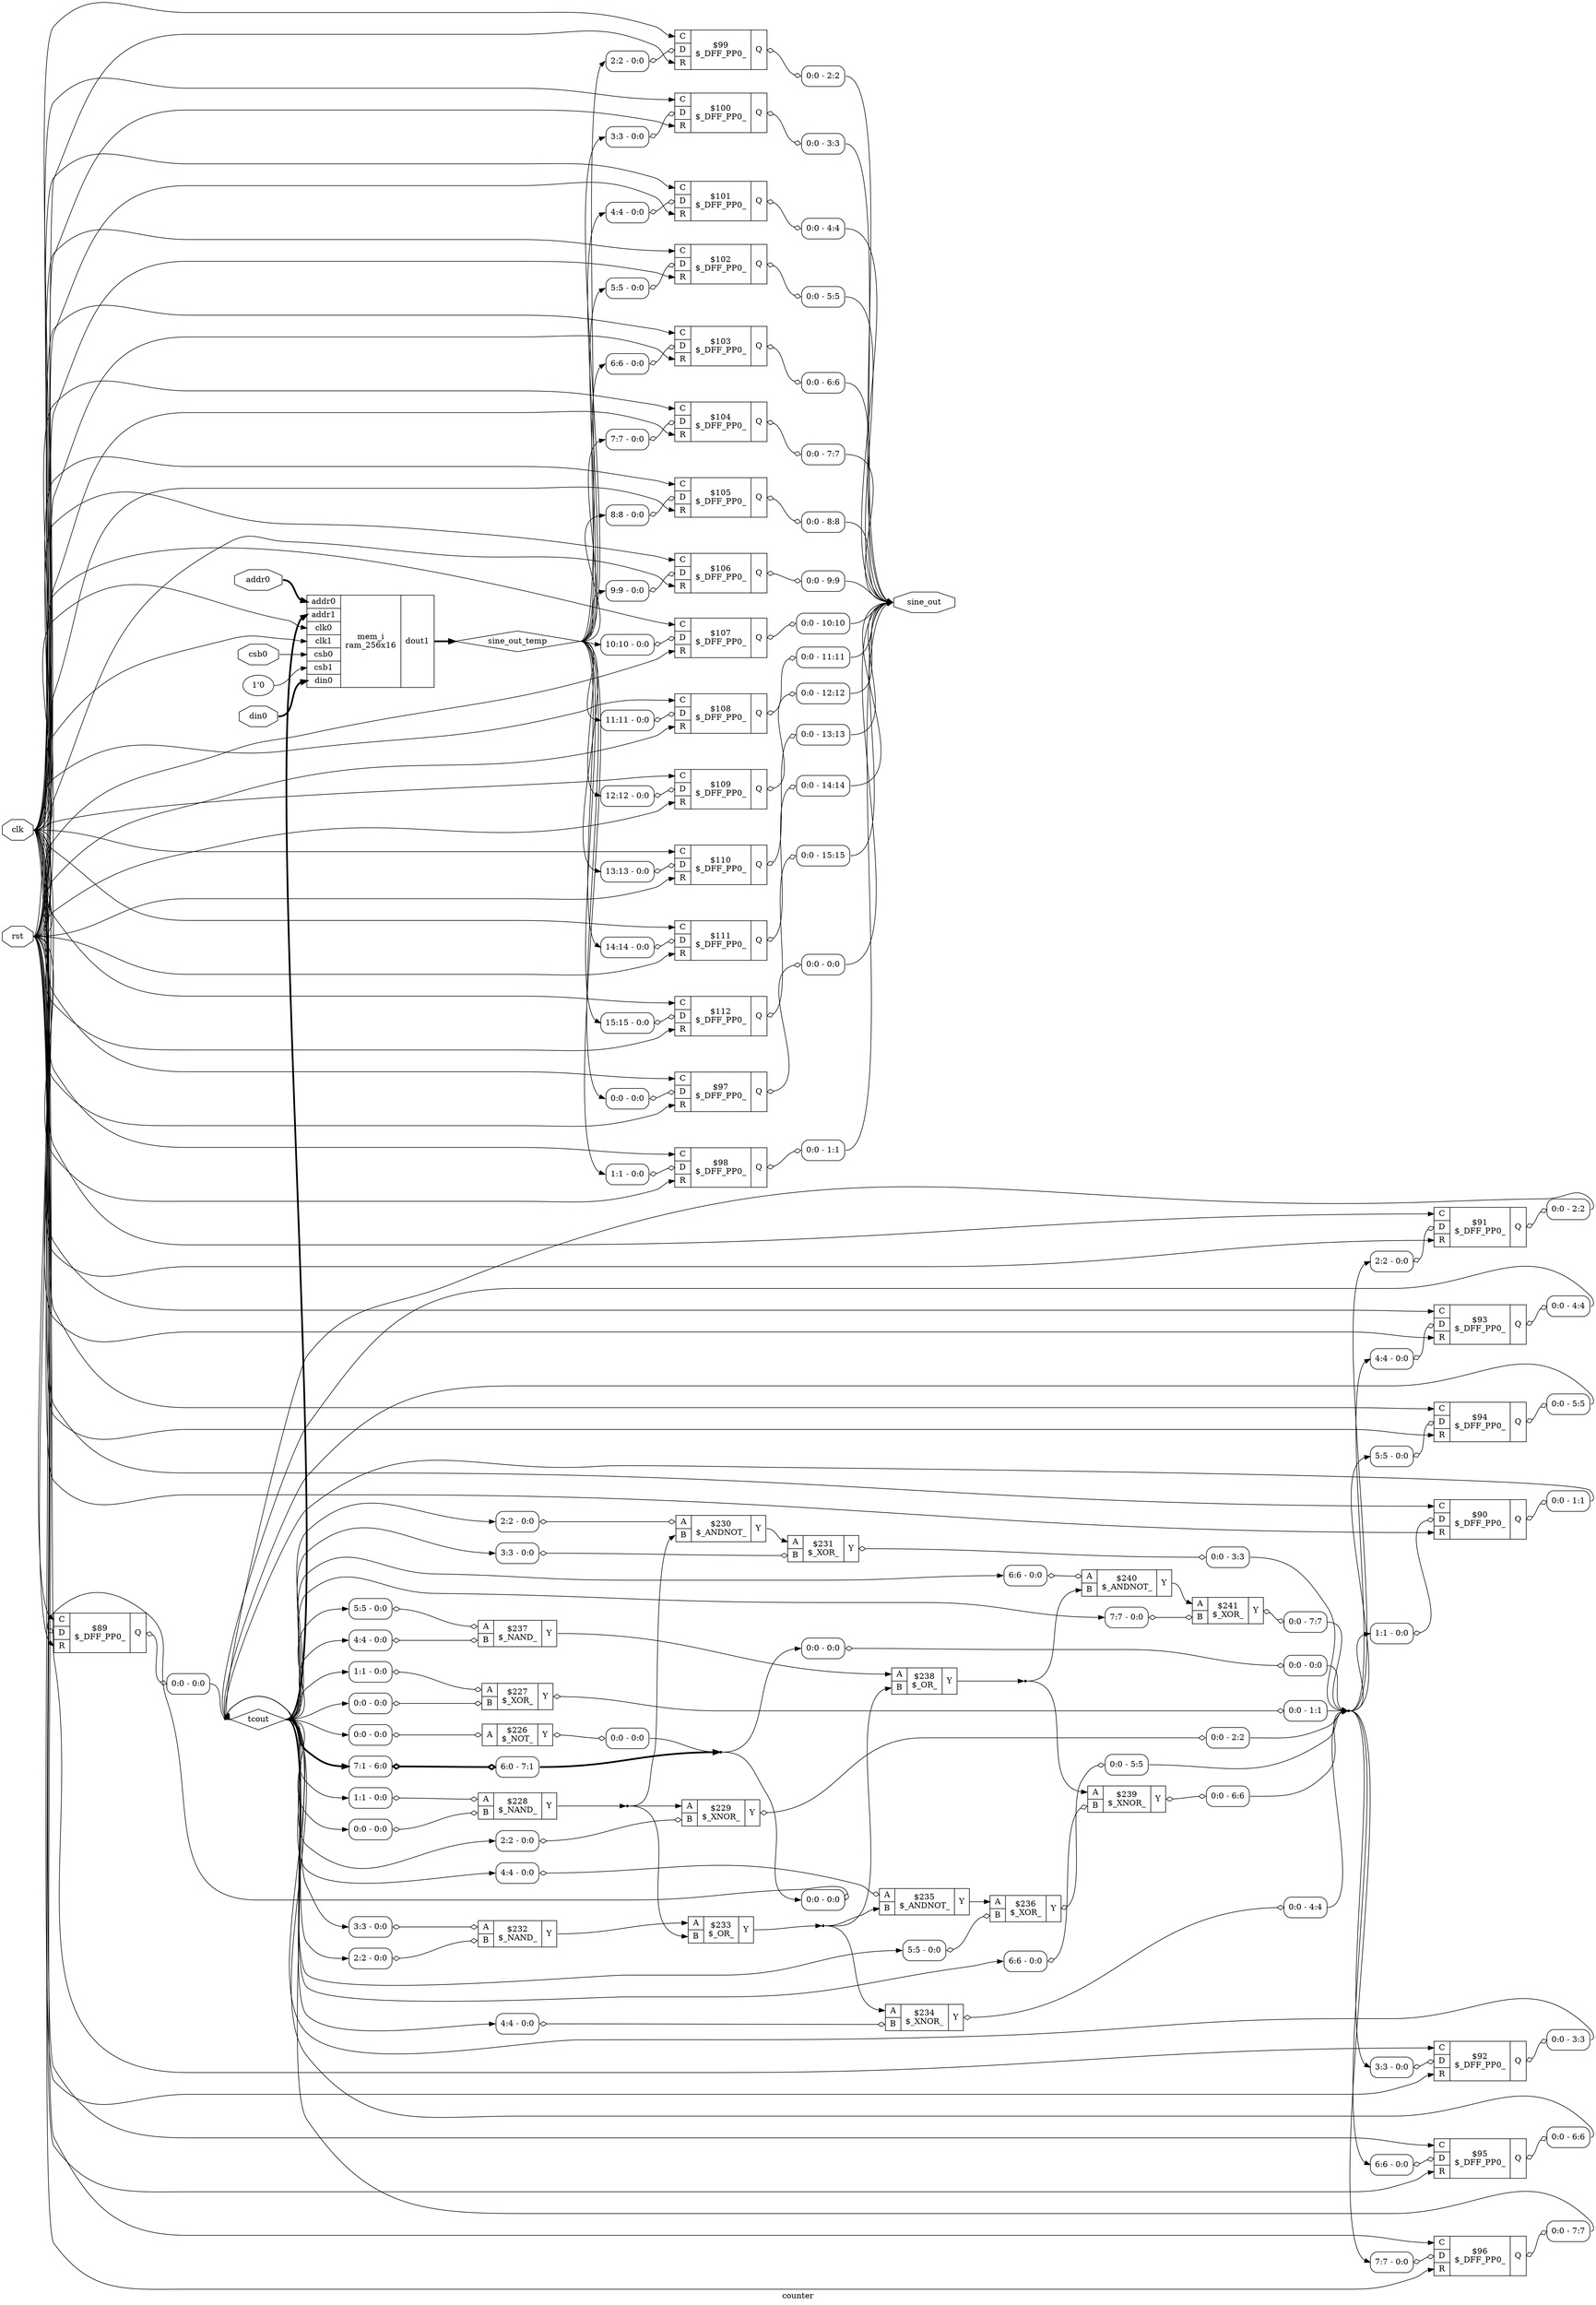 digraph "counter" {
label="counter";
rankdir="LR";
remincross=true;
n11 [ shape=octagon, label="addr0", color="black", fontcolor="black"];
n12 [ shape=octagon, label="clk", color="black", fontcolor="black"];
n13 [ shape=octagon, label="csb0", color="black", fontcolor="black"];
n14 [ shape=octagon, label="din0", color="black", fontcolor="black"];
n15 [ shape=octagon, label="rst", color="black", fontcolor="black"];
n16 [ shape=octagon, label="sine_out", color="black", fontcolor="black"];
n17 [ shape=diamond, label="sine_out_temp", color="black", fontcolor="black"];
n18 [ shape=diamond, label="tcout", color="black", fontcolor="black"];
c21 [ shape=record, label="{{<p19> A}|$226\n$_NOT_|{<p20> Y}}",  ];
x0 [ shape=record, style=rounded, label="<s0> 0:0 - 0:0 ", color="black", fontcolor="black" ];
x0:e -> c21:p19:w [arrowhead=odiamond, arrowtail=odiamond, dir=both, color="black", fontcolor="black", label=""];
x1 [ shape=record, style=rounded, label="<s0> 0:0 - 0:0 ", color="black", fontcolor="black" ];
c21:p20:e -> x1:w [arrowhead=odiamond, arrowtail=odiamond, dir=both, color="black", fontcolor="black", label=""];
c23 [ shape=record, label="{{<p19> A|<p22> B}|$227\n$_XOR_|{<p20> Y}}",  ];
x2 [ shape=record, style=rounded, label="<s0> 1:1 - 0:0 ", color="black", fontcolor="black" ];
x2:e -> c23:p19:w [arrowhead=odiamond, arrowtail=odiamond, dir=both, color="black", fontcolor="black", label=""];
x3 [ shape=record, style=rounded, label="<s0> 0:0 - 0:0 ", color="black", fontcolor="black" ];
x3:e -> c23:p22:w [arrowhead=odiamond, arrowtail=odiamond, dir=both, color="black", fontcolor="black", label=""];
x4 [ shape=record, style=rounded, label="<s0> 0:0 - 1:1 ", color="black", fontcolor="black" ];
c23:p20:e -> x4:w [arrowhead=odiamond, arrowtail=odiamond, dir=both, color="black", fontcolor="black", label=""];
c24 [ shape=record, label="{{<p19> A|<p22> B}|$228\n$_NAND_|{<p20> Y}}",  ];
x5 [ shape=record, style=rounded, label="<s0> 1:1 - 0:0 ", color="black", fontcolor="black" ];
x5:e -> c24:p19:w [arrowhead=odiamond, arrowtail=odiamond, dir=both, color="black", fontcolor="black", label=""];
x6 [ shape=record, style=rounded, label="<s0> 0:0 - 0:0 ", color="black", fontcolor="black" ];
x6:e -> c24:p22:w [arrowhead=odiamond, arrowtail=odiamond, dir=both, color="black", fontcolor="black", label=""];
c25 [ shape=record, label="{{<p19> A|<p22> B}|$229\n$_XNOR_|{<p20> Y}}",  ];
x7 [ shape=record, style=rounded, label="<s0> 2:2 - 0:0 ", color="black", fontcolor="black" ];
x7:e -> c25:p22:w [arrowhead=odiamond, arrowtail=odiamond, dir=both, color="black", fontcolor="black", label=""];
x8 [ shape=record, style=rounded, label="<s0> 0:0 - 2:2 ", color="black", fontcolor="black" ];
c25:p20:e -> x8:w [arrowhead=odiamond, arrowtail=odiamond, dir=both, color="black", fontcolor="black", label=""];
c26 [ shape=record, label="{{<p19> A|<p22> B}|$230\n$_ANDNOT_|{<p20> Y}}",  ];
x9 [ shape=record, style=rounded, label="<s0> 2:2 - 0:0 ", color="black", fontcolor="black" ];
x9:e -> c26:p19:w [arrowhead=odiamond, arrowtail=odiamond, dir=both, color="black", fontcolor="black", label=""];
c27 [ shape=record, label="{{<p19> A|<p22> B}|$231\n$_XOR_|{<p20> Y}}",  ];
x10 [ shape=record, style=rounded, label="<s0> 3:3 - 0:0 ", color="black", fontcolor="black" ];
x10:e -> c27:p22:w [arrowhead=odiamond, arrowtail=odiamond, dir=both, color="black", fontcolor="black", label=""];
x11 [ shape=record, style=rounded, label="<s0> 0:0 - 3:3 ", color="black", fontcolor="black" ];
c27:p20:e -> x11:w [arrowhead=odiamond, arrowtail=odiamond, dir=both, color="black", fontcolor="black", label=""];
c28 [ shape=record, label="{{<p19> A|<p22> B}|$232\n$_NAND_|{<p20> Y}}",  ];
x12 [ shape=record, style=rounded, label="<s0> 3:3 - 0:0 ", color="black", fontcolor="black" ];
x12:e -> c28:p19:w [arrowhead=odiamond, arrowtail=odiamond, dir=both, color="black", fontcolor="black", label=""];
x13 [ shape=record, style=rounded, label="<s0> 2:2 - 0:0 ", color="black", fontcolor="black" ];
x13:e -> c28:p22:w [arrowhead=odiamond, arrowtail=odiamond, dir=both, color="black", fontcolor="black", label=""];
c29 [ shape=record, label="{{<p19> A|<p22> B}|$233\n$_OR_|{<p20> Y}}",  ];
c30 [ shape=record, label="{{<p19> A|<p22> B}|$234\n$_XNOR_|{<p20> Y}}",  ];
x14 [ shape=record, style=rounded, label="<s0> 4:4 - 0:0 ", color="black", fontcolor="black" ];
x14:e -> c30:p22:w [arrowhead=odiamond, arrowtail=odiamond, dir=both, color="black", fontcolor="black", label=""];
x15 [ shape=record, style=rounded, label="<s0> 0:0 - 4:4 ", color="black", fontcolor="black" ];
c30:p20:e -> x15:w [arrowhead=odiamond, arrowtail=odiamond, dir=both, color="black", fontcolor="black", label=""];
c31 [ shape=record, label="{{<p19> A|<p22> B}|$235\n$_ANDNOT_|{<p20> Y}}",  ];
x16 [ shape=record, style=rounded, label="<s0> 4:4 - 0:0 ", color="black", fontcolor="black" ];
x16:e -> c31:p19:w [arrowhead=odiamond, arrowtail=odiamond, dir=both, color="black", fontcolor="black", label=""];
c32 [ shape=record, label="{{<p19> A|<p22> B}|$236\n$_XOR_|{<p20> Y}}",  ];
x17 [ shape=record, style=rounded, label="<s0> 5:5 - 0:0 ", color="black", fontcolor="black" ];
x17:e -> c32:p22:w [arrowhead=odiamond, arrowtail=odiamond, dir=both, color="black", fontcolor="black", label=""];
x18 [ shape=record, style=rounded, label="<s0> 0:0 - 5:5 ", color="black", fontcolor="black" ];
c32:p20:e -> x18:w [arrowhead=odiamond, arrowtail=odiamond, dir=both, color="black", fontcolor="black", label=""];
c33 [ shape=record, label="{{<p19> A|<p22> B}|$237\n$_NAND_|{<p20> Y}}",  ];
x19 [ shape=record, style=rounded, label="<s0> 5:5 - 0:0 ", color="black", fontcolor="black" ];
x19:e -> c33:p19:w [arrowhead=odiamond, arrowtail=odiamond, dir=both, color="black", fontcolor="black", label=""];
x20 [ shape=record, style=rounded, label="<s0> 4:4 - 0:0 ", color="black", fontcolor="black" ];
x20:e -> c33:p22:w [arrowhead=odiamond, arrowtail=odiamond, dir=both, color="black", fontcolor="black", label=""];
c34 [ shape=record, label="{{<p19> A|<p22> B}|$238\n$_OR_|{<p20> Y}}",  ];
c35 [ shape=record, label="{{<p19> A|<p22> B}|$239\n$_XNOR_|{<p20> Y}}",  ];
x21 [ shape=record, style=rounded, label="<s0> 6:6 - 0:0 ", color="black", fontcolor="black" ];
x21:e -> c35:p22:w [arrowhead=odiamond, arrowtail=odiamond, dir=both, color="black", fontcolor="black", label=""];
x22 [ shape=record, style=rounded, label="<s0> 0:0 - 6:6 ", color="black", fontcolor="black" ];
c35:p20:e -> x22:w [arrowhead=odiamond, arrowtail=odiamond, dir=both, color="black", fontcolor="black", label=""];
c36 [ shape=record, label="{{<p19> A|<p22> B}|$240\n$_ANDNOT_|{<p20> Y}}",  ];
x23 [ shape=record, style=rounded, label="<s0> 6:6 - 0:0 ", color="black", fontcolor="black" ];
x23:e -> c36:p19:w [arrowhead=odiamond, arrowtail=odiamond, dir=both, color="black", fontcolor="black", label=""];
c37 [ shape=record, label="{{<p19> A|<p22> B}|$241\n$_XOR_|{<p20> Y}}",  ];
x24 [ shape=record, style=rounded, label="<s0> 7:7 - 0:0 ", color="black", fontcolor="black" ];
x24:e -> c37:p22:w [arrowhead=odiamond, arrowtail=odiamond, dir=both, color="black", fontcolor="black", label=""];
x25 [ shape=record, style=rounded, label="<s0> 0:0 - 7:7 ", color="black", fontcolor="black" ];
c37:p20:e -> x25:w [arrowhead=odiamond, arrowtail=odiamond, dir=both, color="black", fontcolor="black", label=""];
c42 [ shape=record, label="{{<p38> C|<p39> D|<p40> R}|$100\n$_DFF_PP0_|{<p41> Q}}",  ];
x26 [ shape=record, style=rounded, label="<s0> 3:3 - 0:0 ", color="black", fontcolor="black" ];
x26:e -> c42:p39:w [arrowhead=odiamond, arrowtail=odiamond, dir=both, color="black", fontcolor="black", label=""];
x27 [ shape=record, style=rounded, label="<s0> 0:0 - 3:3 ", color="black", fontcolor="black" ];
c42:p41:e -> x27:w [arrowhead=odiamond, arrowtail=odiamond, dir=both, color="black", fontcolor="black", label=""];
c43 [ shape=record, label="{{<p38> C|<p39> D|<p40> R}|$101\n$_DFF_PP0_|{<p41> Q}}",  ];
x28 [ shape=record, style=rounded, label="<s0> 4:4 - 0:0 ", color="black", fontcolor="black" ];
x28:e -> c43:p39:w [arrowhead=odiamond, arrowtail=odiamond, dir=both, color="black", fontcolor="black", label=""];
x29 [ shape=record, style=rounded, label="<s0> 0:0 - 4:4 ", color="black", fontcolor="black" ];
c43:p41:e -> x29:w [arrowhead=odiamond, arrowtail=odiamond, dir=both, color="black", fontcolor="black", label=""];
c44 [ shape=record, label="{{<p38> C|<p39> D|<p40> R}|$102\n$_DFF_PP0_|{<p41> Q}}",  ];
x30 [ shape=record, style=rounded, label="<s0> 5:5 - 0:0 ", color="black", fontcolor="black" ];
x30:e -> c44:p39:w [arrowhead=odiamond, arrowtail=odiamond, dir=both, color="black", fontcolor="black", label=""];
x31 [ shape=record, style=rounded, label="<s0> 0:0 - 5:5 ", color="black", fontcolor="black" ];
c44:p41:e -> x31:w [arrowhead=odiamond, arrowtail=odiamond, dir=both, color="black", fontcolor="black", label=""];
c45 [ shape=record, label="{{<p38> C|<p39> D|<p40> R}|$103\n$_DFF_PP0_|{<p41> Q}}",  ];
x32 [ shape=record, style=rounded, label="<s0> 6:6 - 0:0 ", color="black", fontcolor="black" ];
x32:e -> c45:p39:w [arrowhead=odiamond, arrowtail=odiamond, dir=both, color="black", fontcolor="black", label=""];
x33 [ shape=record, style=rounded, label="<s0> 0:0 - 6:6 ", color="black", fontcolor="black" ];
c45:p41:e -> x33:w [arrowhead=odiamond, arrowtail=odiamond, dir=both, color="black", fontcolor="black", label=""];
c46 [ shape=record, label="{{<p38> C|<p39> D|<p40> R}|$104\n$_DFF_PP0_|{<p41> Q}}",  ];
x34 [ shape=record, style=rounded, label="<s0> 7:7 - 0:0 ", color="black", fontcolor="black" ];
x34:e -> c46:p39:w [arrowhead=odiamond, arrowtail=odiamond, dir=both, color="black", fontcolor="black", label=""];
x35 [ shape=record, style=rounded, label="<s0> 0:0 - 7:7 ", color="black", fontcolor="black" ];
c46:p41:e -> x35:w [arrowhead=odiamond, arrowtail=odiamond, dir=both, color="black", fontcolor="black", label=""];
c47 [ shape=record, label="{{<p38> C|<p39> D|<p40> R}|$105\n$_DFF_PP0_|{<p41> Q}}",  ];
x36 [ shape=record, style=rounded, label="<s0> 8:8 - 0:0 ", color="black", fontcolor="black" ];
x36:e -> c47:p39:w [arrowhead=odiamond, arrowtail=odiamond, dir=both, color="black", fontcolor="black", label=""];
x37 [ shape=record, style=rounded, label="<s0> 0:0 - 8:8 ", color="black", fontcolor="black" ];
c47:p41:e -> x37:w [arrowhead=odiamond, arrowtail=odiamond, dir=both, color="black", fontcolor="black", label=""];
c48 [ shape=record, label="{{<p38> C|<p39> D|<p40> R}|$106\n$_DFF_PP0_|{<p41> Q}}",  ];
x38 [ shape=record, style=rounded, label="<s0> 9:9 - 0:0 ", color="black", fontcolor="black" ];
x38:e -> c48:p39:w [arrowhead=odiamond, arrowtail=odiamond, dir=both, color="black", fontcolor="black", label=""];
x39 [ shape=record, style=rounded, label="<s0> 0:0 - 9:9 ", color="black", fontcolor="black" ];
c48:p41:e -> x39:w [arrowhead=odiamond, arrowtail=odiamond, dir=both, color="black", fontcolor="black", label=""];
c49 [ shape=record, label="{{<p38> C|<p39> D|<p40> R}|$107\n$_DFF_PP0_|{<p41> Q}}",  ];
x40 [ shape=record, style=rounded, label="<s0> 10:10 - 0:0 ", color="black", fontcolor="black" ];
x40:e -> c49:p39:w [arrowhead=odiamond, arrowtail=odiamond, dir=both, color="black", fontcolor="black", label=""];
x41 [ shape=record, style=rounded, label="<s0> 0:0 - 10:10 ", color="black", fontcolor="black" ];
c49:p41:e -> x41:w [arrowhead=odiamond, arrowtail=odiamond, dir=both, color="black", fontcolor="black", label=""];
c50 [ shape=record, label="{{<p38> C|<p39> D|<p40> R}|$108\n$_DFF_PP0_|{<p41> Q}}",  ];
x42 [ shape=record, style=rounded, label="<s0> 11:11 - 0:0 ", color="black", fontcolor="black" ];
x42:e -> c50:p39:w [arrowhead=odiamond, arrowtail=odiamond, dir=both, color="black", fontcolor="black", label=""];
x43 [ shape=record, style=rounded, label="<s0> 0:0 - 11:11 ", color="black", fontcolor="black" ];
c50:p41:e -> x43:w [arrowhead=odiamond, arrowtail=odiamond, dir=both, color="black", fontcolor="black", label=""];
c51 [ shape=record, label="{{<p38> C|<p39> D|<p40> R}|$109\n$_DFF_PP0_|{<p41> Q}}",  ];
x44 [ shape=record, style=rounded, label="<s0> 12:12 - 0:0 ", color="black", fontcolor="black" ];
x44:e -> c51:p39:w [arrowhead=odiamond, arrowtail=odiamond, dir=both, color="black", fontcolor="black", label=""];
x45 [ shape=record, style=rounded, label="<s0> 0:0 - 12:12 ", color="black", fontcolor="black" ];
c51:p41:e -> x45:w [arrowhead=odiamond, arrowtail=odiamond, dir=both, color="black", fontcolor="black", label=""];
c52 [ shape=record, label="{{<p38> C|<p39> D|<p40> R}|$110\n$_DFF_PP0_|{<p41> Q}}",  ];
x46 [ shape=record, style=rounded, label="<s0> 13:13 - 0:0 ", color="black", fontcolor="black" ];
x46:e -> c52:p39:w [arrowhead=odiamond, arrowtail=odiamond, dir=both, color="black", fontcolor="black", label=""];
x47 [ shape=record, style=rounded, label="<s0> 0:0 - 13:13 ", color="black", fontcolor="black" ];
c52:p41:e -> x47:w [arrowhead=odiamond, arrowtail=odiamond, dir=both, color="black", fontcolor="black", label=""];
c53 [ shape=record, label="{{<p38> C|<p39> D|<p40> R}|$111\n$_DFF_PP0_|{<p41> Q}}",  ];
x48 [ shape=record, style=rounded, label="<s0> 14:14 - 0:0 ", color="black", fontcolor="black" ];
x48:e -> c53:p39:w [arrowhead=odiamond, arrowtail=odiamond, dir=both, color="black", fontcolor="black", label=""];
x49 [ shape=record, style=rounded, label="<s0> 0:0 - 14:14 ", color="black", fontcolor="black" ];
c53:p41:e -> x49:w [arrowhead=odiamond, arrowtail=odiamond, dir=both, color="black", fontcolor="black", label=""];
c54 [ shape=record, label="{{<p38> C|<p39> D|<p40> R}|$112\n$_DFF_PP0_|{<p41> Q}}",  ];
x50 [ shape=record, style=rounded, label="<s0> 15:15 - 0:0 ", color="black", fontcolor="black" ];
x50:e -> c54:p39:w [arrowhead=odiamond, arrowtail=odiamond, dir=both, color="black", fontcolor="black", label=""];
x51 [ shape=record, style=rounded, label="<s0> 0:0 - 15:15 ", color="black", fontcolor="black" ];
c54:p41:e -> x51:w [arrowhead=odiamond, arrowtail=odiamond, dir=both, color="black", fontcolor="black", label=""];
c55 [ shape=record, label="{{<p38> C|<p39> D|<p40> R}|$89\n$_DFF_PP0_|{<p41> Q}}",  ];
x52 [ shape=record, style=rounded, label="<s0> 0:0 - 0:0 ", color="black", fontcolor="black" ];
x52:e -> c55:p39:w [arrowhead=odiamond, arrowtail=odiamond, dir=both, color="black", fontcolor="black", label=""];
x53 [ shape=record, style=rounded, label="<s0> 0:0 - 0:0 ", color="black", fontcolor="black" ];
c55:p41:e -> x53:w [arrowhead=odiamond, arrowtail=odiamond, dir=both, color="black", fontcolor="black", label=""];
c56 [ shape=record, label="{{<p38> C|<p39> D|<p40> R}|$90\n$_DFF_PP0_|{<p41> Q}}",  ];
x54 [ shape=record, style=rounded, label="<s0> 1:1 - 0:0 ", color="black", fontcolor="black" ];
x54:e -> c56:p39:w [arrowhead=odiamond, arrowtail=odiamond, dir=both, color="black", fontcolor="black", label=""];
x55 [ shape=record, style=rounded, label="<s0> 0:0 - 1:1 ", color="black", fontcolor="black" ];
c56:p41:e -> x55:w [arrowhead=odiamond, arrowtail=odiamond, dir=both, color="black", fontcolor="black", label=""];
c57 [ shape=record, label="{{<p38> C|<p39> D|<p40> R}|$91\n$_DFF_PP0_|{<p41> Q}}",  ];
x56 [ shape=record, style=rounded, label="<s0> 2:2 - 0:0 ", color="black", fontcolor="black" ];
x56:e -> c57:p39:w [arrowhead=odiamond, arrowtail=odiamond, dir=both, color="black", fontcolor="black", label=""];
x57 [ shape=record, style=rounded, label="<s0> 0:0 - 2:2 ", color="black", fontcolor="black" ];
c57:p41:e -> x57:w [arrowhead=odiamond, arrowtail=odiamond, dir=both, color="black", fontcolor="black", label=""];
c58 [ shape=record, label="{{<p38> C|<p39> D|<p40> R}|$92\n$_DFF_PP0_|{<p41> Q}}",  ];
x58 [ shape=record, style=rounded, label="<s0> 3:3 - 0:0 ", color="black", fontcolor="black" ];
x58:e -> c58:p39:w [arrowhead=odiamond, arrowtail=odiamond, dir=both, color="black", fontcolor="black", label=""];
x59 [ shape=record, style=rounded, label="<s0> 0:0 - 3:3 ", color="black", fontcolor="black" ];
c58:p41:e -> x59:w [arrowhead=odiamond, arrowtail=odiamond, dir=both, color="black", fontcolor="black", label=""];
c59 [ shape=record, label="{{<p38> C|<p39> D|<p40> R}|$93\n$_DFF_PP0_|{<p41> Q}}",  ];
x60 [ shape=record, style=rounded, label="<s0> 4:4 - 0:0 ", color="black", fontcolor="black" ];
x60:e -> c59:p39:w [arrowhead=odiamond, arrowtail=odiamond, dir=both, color="black", fontcolor="black", label=""];
x61 [ shape=record, style=rounded, label="<s0> 0:0 - 4:4 ", color="black", fontcolor="black" ];
c59:p41:e -> x61:w [arrowhead=odiamond, arrowtail=odiamond, dir=both, color="black", fontcolor="black", label=""];
c60 [ shape=record, label="{{<p38> C|<p39> D|<p40> R}|$94\n$_DFF_PP0_|{<p41> Q}}",  ];
x62 [ shape=record, style=rounded, label="<s0> 5:5 - 0:0 ", color="black", fontcolor="black" ];
x62:e -> c60:p39:w [arrowhead=odiamond, arrowtail=odiamond, dir=both, color="black", fontcolor="black", label=""];
x63 [ shape=record, style=rounded, label="<s0> 0:0 - 5:5 ", color="black", fontcolor="black" ];
c60:p41:e -> x63:w [arrowhead=odiamond, arrowtail=odiamond, dir=both, color="black", fontcolor="black", label=""];
c61 [ shape=record, label="{{<p38> C|<p39> D|<p40> R}|$95\n$_DFF_PP0_|{<p41> Q}}",  ];
x64 [ shape=record, style=rounded, label="<s0> 6:6 - 0:0 ", color="black", fontcolor="black" ];
x64:e -> c61:p39:w [arrowhead=odiamond, arrowtail=odiamond, dir=both, color="black", fontcolor="black", label=""];
x65 [ shape=record, style=rounded, label="<s0> 0:0 - 6:6 ", color="black", fontcolor="black" ];
c61:p41:e -> x65:w [arrowhead=odiamond, arrowtail=odiamond, dir=both, color="black", fontcolor="black", label=""];
c62 [ shape=record, label="{{<p38> C|<p39> D|<p40> R}|$96\n$_DFF_PP0_|{<p41> Q}}",  ];
x66 [ shape=record, style=rounded, label="<s0> 7:7 - 0:0 ", color="black", fontcolor="black" ];
x66:e -> c62:p39:w [arrowhead=odiamond, arrowtail=odiamond, dir=both, color="black", fontcolor="black", label=""];
x67 [ shape=record, style=rounded, label="<s0> 0:0 - 7:7 ", color="black", fontcolor="black" ];
c62:p41:e -> x67:w [arrowhead=odiamond, arrowtail=odiamond, dir=both, color="black", fontcolor="black", label=""];
c63 [ shape=record, label="{{<p38> C|<p39> D|<p40> R}|$97\n$_DFF_PP0_|{<p41> Q}}",  ];
x68 [ shape=record, style=rounded, label="<s0> 0:0 - 0:0 ", color="black", fontcolor="black" ];
x68:e -> c63:p39:w [arrowhead=odiamond, arrowtail=odiamond, dir=both, color="black", fontcolor="black", label=""];
x69 [ shape=record, style=rounded, label="<s0> 0:0 - 0:0 ", color="black", fontcolor="black" ];
c63:p41:e -> x69:w [arrowhead=odiamond, arrowtail=odiamond, dir=both, color="black", fontcolor="black", label=""];
c64 [ shape=record, label="{{<p38> C|<p39> D|<p40> R}|$98\n$_DFF_PP0_|{<p41> Q}}",  ];
x70 [ shape=record, style=rounded, label="<s0> 1:1 - 0:0 ", color="black", fontcolor="black" ];
x70:e -> c64:p39:w [arrowhead=odiamond, arrowtail=odiamond, dir=both, color="black", fontcolor="black", label=""];
x71 [ shape=record, style=rounded, label="<s0> 0:0 - 1:1 ", color="black", fontcolor="black" ];
c64:p41:e -> x71:w [arrowhead=odiamond, arrowtail=odiamond, dir=both, color="black", fontcolor="black", label=""];
c65 [ shape=record, label="{{<p38> C|<p39> D|<p40> R}|$99\n$_DFF_PP0_|{<p41> Q}}",  ];
x72 [ shape=record, style=rounded, label="<s0> 2:2 - 0:0 ", color="black", fontcolor="black" ];
x72:e -> c65:p39:w [arrowhead=odiamond, arrowtail=odiamond, dir=both, color="black", fontcolor="black", label=""];
x73 [ shape=record, style=rounded, label="<s0> 0:0 - 2:2 ", color="black", fontcolor="black" ];
c65:p41:e -> x73:w [arrowhead=odiamond, arrowtail=odiamond, dir=both, color="black", fontcolor="black", label=""];
v74 [ label="1'0" ];
c71 [ shape=record, label="{{<p11> addr0|<p66> addr1|<p67> clk0|<p68> clk1|<p13> csb0|<p69> csb1|<p14> din0}|mem_i\nram_256x16|{<p70> dout1}}",  ];
x75 [ shape=record, style=rounded, label="<s0> 7:1 - 6:0 ", color="black", fontcolor="black" ];
x76 [ shape=record, style=rounded, label="<s0> 6:0 - 7:1 ", color="black", fontcolor="black" ];
x75:e -> x76:w [arrowhead=odiamond, arrowtail=odiamond, dir=both, color="black", fontcolor="black", style="setlinewidth(3)", label=""];
x77 [ shape=record, style=rounded, label="<s0> 0:0 - 0:0 ", color="black", fontcolor="black" ];
x78 [ shape=record, style=rounded, label="<s0> 0:0 - 0:0 ", color="black", fontcolor="black" ];
x77:e -> x78:w [arrowhead=odiamond, arrowtail=odiamond, dir=both, color="black", fontcolor="black", label=""];
n1 [ shape=point ];
c24:p20:e -> n1:w [color="black", fontcolor="black", label=""];
n1:e -> c25:p19:w [color="black", fontcolor="black", label=""];
n1:e -> c26:p22:w [color="black", fontcolor="black", label=""];
n1:e -> c29:p22:w [color="black", fontcolor="black", label=""];
n10 [ shape=point ];
x11:s0:e -> n10:w [color="black", fontcolor="black", label=""];
x15:s0:e -> n10:w [color="black", fontcolor="black", label=""];
x18:s0:e -> n10:w [color="black", fontcolor="black", label=""];
x22:s0:e -> n10:w [color="black", fontcolor="black", label=""];
x25:s0:e -> n10:w [color="black", fontcolor="black", label=""];
x4:s0:e -> n10:w [color="black", fontcolor="black", label=""];
x78:s0:e -> n10:w [color="black", fontcolor="black", label=""];
x8:s0:e -> n10:w [color="black", fontcolor="black", label=""];
n10:e -> x54:s0:w [color="black", fontcolor="black", label=""];
n10:e -> x56:s0:w [color="black", fontcolor="black", label=""];
n10:e -> x58:s0:w [color="black", fontcolor="black", label=""];
n10:e -> x60:s0:w [color="black", fontcolor="black", label=""];
n10:e -> x62:s0:w [color="black", fontcolor="black", label=""];
n10:e -> x64:s0:w [color="black", fontcolor="black", label=""];
n10:e -> x66:s0:w [color="black", fontcolor="black", label=""];
n11:e -> c71:p11:w [color="black", fontcolor="black", style="setlinewidth(3)", label=""];
n12:e -> c42:p38:w [color="black", fontcolor="black", label=""];
n12:e -> c43:p38:w [color="black", fontcolor="black", label=""];
n12:e -> c44:p38:w [color="black", fontcolor="black", label=""];
n12:e -> c45:p38:w [color="black", fontcolor="black", label=""];
n12:e -> c46:p38:w [color="black", fontcolor="black", label=""];
n12:e -> c47:p38:w [color="black", fontcolor="black", label=""];
n12:e -> c48:p38:w [color="black", fontcolor="black", label=""];
n12:e -> c49:p38:w [color="black", fontcolor="black", label=""];
n12:e -> c50:p38:w [color="black", fontcolor="black", label=""];
n12:e -> c51:p38:w [color="black", fontcolor="black", label=""];
n12:e -> c52:p38:w [color="black", fontcolor="black", label=""];
n12:e -> c53:p38:w [color="black", fontcolor="black", label=""];
n12:e -> c54:p38:w [color="black", fontcolor="black", label=""];
n12:e -> c55:p38:w [color="black", fontcolor="black", label=""];
n12:e -> c56:p38:w [color="black", fontcolor="black", label=""];
n12:e -> c57:p38:w [color="black", fontcolor="black", label=""];
n12:e -> c58:p38:w [color="black", fontcolor="black", label=""];
n12:e -> c59:p38:w [color="black", fontcolor="black", label=""];
n12:e -> c60:p38:w [color="black", fontcolor="black", label=""];
n12:e -> c61:p38:w [color="black", fontcolor="black", label=""];
n12:e -> c62:p38:w [color="black", fontcolor="black", label=""];
n12:e -> c63:p38:w [color="black", fontcolor="black", label=""];
n12:e -> c64:p38:w [color="black", fontcolor="black", label=""];
n12:e -> c65:p38:w [color="black", fontcolor="black", label=""];
n12:e -> c71:p67:w [color="black", fontcolor="black", label=""];
n12:e -> c71:p68:w [color="black", fontcolor="black", label=""];
n13:e -> c71:p13:w [color="black", fontcolor="black", label=""];
n14:e -> c71:p14:w [color="black", fontcolor="black", style="setlinewidth(3)", label=""];
n15:e -> c42:p40:w [color="black", fontcolor="black", label=""];
n15:e -> c43:p40:w [color="black", fontcolor="black", label=""];
n15:e -> c44:p40:w [color="black", fontcolor="black", label=""];
n15:e -> c45:p40:w [color="black", fontcolor="black", label=""];
n15:e -> c46:p40:w [color="black", fontcolor="black", label=""];
n15:e -> c47:p40:w [color="black", fontcolor="black", label=""];
n15:e -> c48:p40:w [color="black", fontcolor="black", label=""];
n15:e -> c49:p40:w [color="black", fontcolor="black", label=""];
n15:e -> c50:p40:w [color="black", fontcolor="black", label=""];
n15:e -> c51:p40:w [color="black", fontcolor="black", label=""];
n15:e -> c52:p40:w [color="black", fontcolor="black", label=""];
n15:e -> c53:p40:w [color="black", fontcolor="black", label=""];
n15:e -> c54:p40:w [color="black", fontcolor="black", label=""];
n15:e -> c55:p40:w [color="black", fontcolor="black", label=""];
n15:e -> c56:p40:w [color="black", fontcolor="black", label=""];
n15:e -> c57:p40:w [color="black", fontcolor="black", label=""];
n15:e -> c58:p40:w [color="black", fontcolor="black", label=""];
n15:e -> c59:p40:w [color="black", fontcolor="black", label=""];
n15:e -> c60:p40:w [color="black", fontcolor="black", label=""];
n15:e -> c61:p40:w [color="black", fontcolor="black", label=""];
n15:e -> c62:p40:w [color="black", fontcolor="black", label=""];
n15:e -> c63:p40:w [color="black", fontcolor="black", label=""];
n15:e -> c64:p40:w [color="black", fontcolor="black", label=""];
n15:e -> c65:p40:w [color="black", fontcolor="black", label=""];
x27:s0:e -> n16:w [color="black", fontcolor="black", label=""];
x29:s0:e -> n16:w [color="black", fontcolor="black", label=""];
x31:s0:e -> n16:w [color="black", fontcolor="black", label=""];
x33:s0:e -> n16:w [color="black", fontcolor="black", label=""];
x35:s0:e -> n16:w [color="black", fontcolor="black", label=""];
x37:s0:e -> n16:w [color="black", fontcolor="black", label=""];
x39:s0:e -> n16:w [color="black", fontcolor="black", label=""];
x41:s0:e -> n16:w [color="black", fontcolor="black", label=""];
x43:s0:e -> n16:w [color="black", fontcolor="black", label=""];
x45:s0:e -> n16:w [color="black", fontcolor="black", label=""];
x47:s0:e -> n16:w [color="black", fontcolor="black", label=""];
x49:s0:e -> n16:w [color="black", fontcolor="black", label=""];
x51:s0:e -> n16:w [color="black", fontcolor="black", label=""];
x69:s0:e -> n16:w [color="black", fontcolor="black", label=""];
x71:s0:e -> n16:w [color="black", fontcolor="black", label=""];
x73:s0:e -> n16:w [color="black", fontcolor="black", label=""];
c71:p70:e -> n17:w [color="black", fontcolor="black", style="setlinewidth(3)", label=""];
n17:e -> x26:s0:w [color="black", fontcolor="black", label=""];
n17:e -> x28:s0:w [color="black", fontcolor="black", label=""];
n17:e -> x30:s0:w [color="black", fontcolor="black", label=""];
n17:e -> x32:s0:w [color="black", fontcolor="black", label=""];
n17:e -> x34:s0:w [color="black", fontcolor="black", label=""];
n17:e -> x36:s0:w [color="black", fontcolor="black", label=""];
n17:e -> x38:s0:w [color="black", fontcolor="black", label=""];
n17:e -> x40:s0:w [color="black", fontcolor="black", label=""];
n17:e -> x42:s0:w [color="black", fontcolor="black", label=""];
n17:e -> x44:s0:w [color="black", fontcolor="black", label=""];
n17:e -> x46:s0:w [color="black", fontcolor="black", label=""];
n17:e -> x48:s0:w [color="black", fontcolor="black", label=""];
n17:e -> x50:s0:w [color="black", fontcolor="black", label=""];
n17:e -> x68:s0:w [color="black", fontcolor="black", label=""];
n17:e -> x70:s0:w [color="black", fontcolor="black", label=""];
n17:e -> x72:s0:w [color="black", fontcolor="black", label=""];
x53:s0:e -> n18:w [color="black", fontcolor="black", label=""];
x55:s0:e -> n18:w [color="black", fontcolor="black", label=""];
x57:s0:e -> n18:w [color="black", fontcolor="black", label=""];
x59:s0:e -> n18:w [color="black", fontcolor="black", label=""];
x61:s0:e -> n18:w [color="black", fontcolor="black", label=""];
x63:s0:e -> n18:w [color="black", fontcolor="black", label=""];
x65:s0:e -> n18:w [color="black", fontcolor="black", label=""];
x67:s0:e -> n18:w [color="black", fontcolor="black", label=""];
n18:e -> c71:p66:w [color="black", fontcolor="black", style="setlinewidth(3)", label=""];
n18:e -> x0:s0:w [color="black", fontcolor="black", label=""];
n18:e -> x10:s0:w [color="black", fontcolor="black", label=""];
n18:e -> x12:s0:w [color="black", fontcolor="black", label=""];
n18:e -> x13:s0:w [color="black", fontcolor="black", label=""];
n18:e -> x14:s0:w [color="black", fontcolor="black", label=""];
n18:e -> x16:s0:w [color="black", fontcolor="black", label=""];
n18:e -> x17:s0:w [color="black", fontcolor="black", label=""];
n18:e -> x19:s0:w [color="black", fontcolor="black", label=""];
n18:e -> x20:s0:w [color="black", fontcolor="black", label=""];
n18:e -> x21:s0:w [color="black", fontcolor="black", label=""];
n18:e -> x23:s0:w [color="black", fontcolor="black", label=""];
n18:e -> x24:s0:w [color="black", fontcolor="black", label=""];
n18:e -> x2:s0:w [color="black", fontcolor="black", label=""];
n18:e -> x3:s0:w [color="black", fontcolor="black", label=""];
n18:e -> x5:s0:w [color="black", fontcolor="black", label=""];
n18:e -> x6:s0:w [color="black", fontcolor="black", label=""];
n18:e -> x75:s0:w [color="black", fontcolor="black", style="setlinewidth(3)", label=""];
n18:e -> x7:s0:w [color="black", fontcolor="black", label=""];
n18:e -> x9:s0:w [color="black", fontcolor="black", label=""];
c26:p20:e -> c27:p19:w [color="black", fontcolor="black", label=""];
c28:p20:e -> c29:p19:w [color="black", fontcolor="black", label=""];
n4 [ shape=point ];
c29:p20:e -> n4:w [color="black", fontcolor="black", label=""];
n4:e -> c30:p19:w [color="black", fontcolor="black", label=""];
n4:e -> c31:p22:w [color="black", fontcolor="black", label=""];
n4:e -> c34:p22:w [color="black", fontcolor="black", label=""];
c31:p20:e -> c32:p19:w [color="black", fontcolor="black", label=""];
c33:p20:e -> c34:p19:w [color="black", fontcolor="black", label=""];
n7 [ shape=point ];
c34:p20:e -> n7:w [color="black", fontcolor="black", label=""];
n7:e -> c35:p19:w [color="black", fontcolor="black", label=""];
n7:e -> c36:p22:w [color="black", fontcolor="black", label=""];
c36:p20:e -> c37:p19:w [color="black", fontcolor="black", label=""];
n9 [ shape=point ];
x1:s0:e -> n9:w [color="black", fontcolor="black", label=""];
x76:s0:e -> n9:w [color="black", fontcolor="black", style="setlinewidth(3)", label=""];
n9:e -> x52:s0:w [color="black", fontcolor="black", label=""];
n9:e -> x77:s0:w [color="black", fontcolor="black", label=""];
v74:e -> c71:p69:w [color="black", fontcolor="black", label=""];
}
